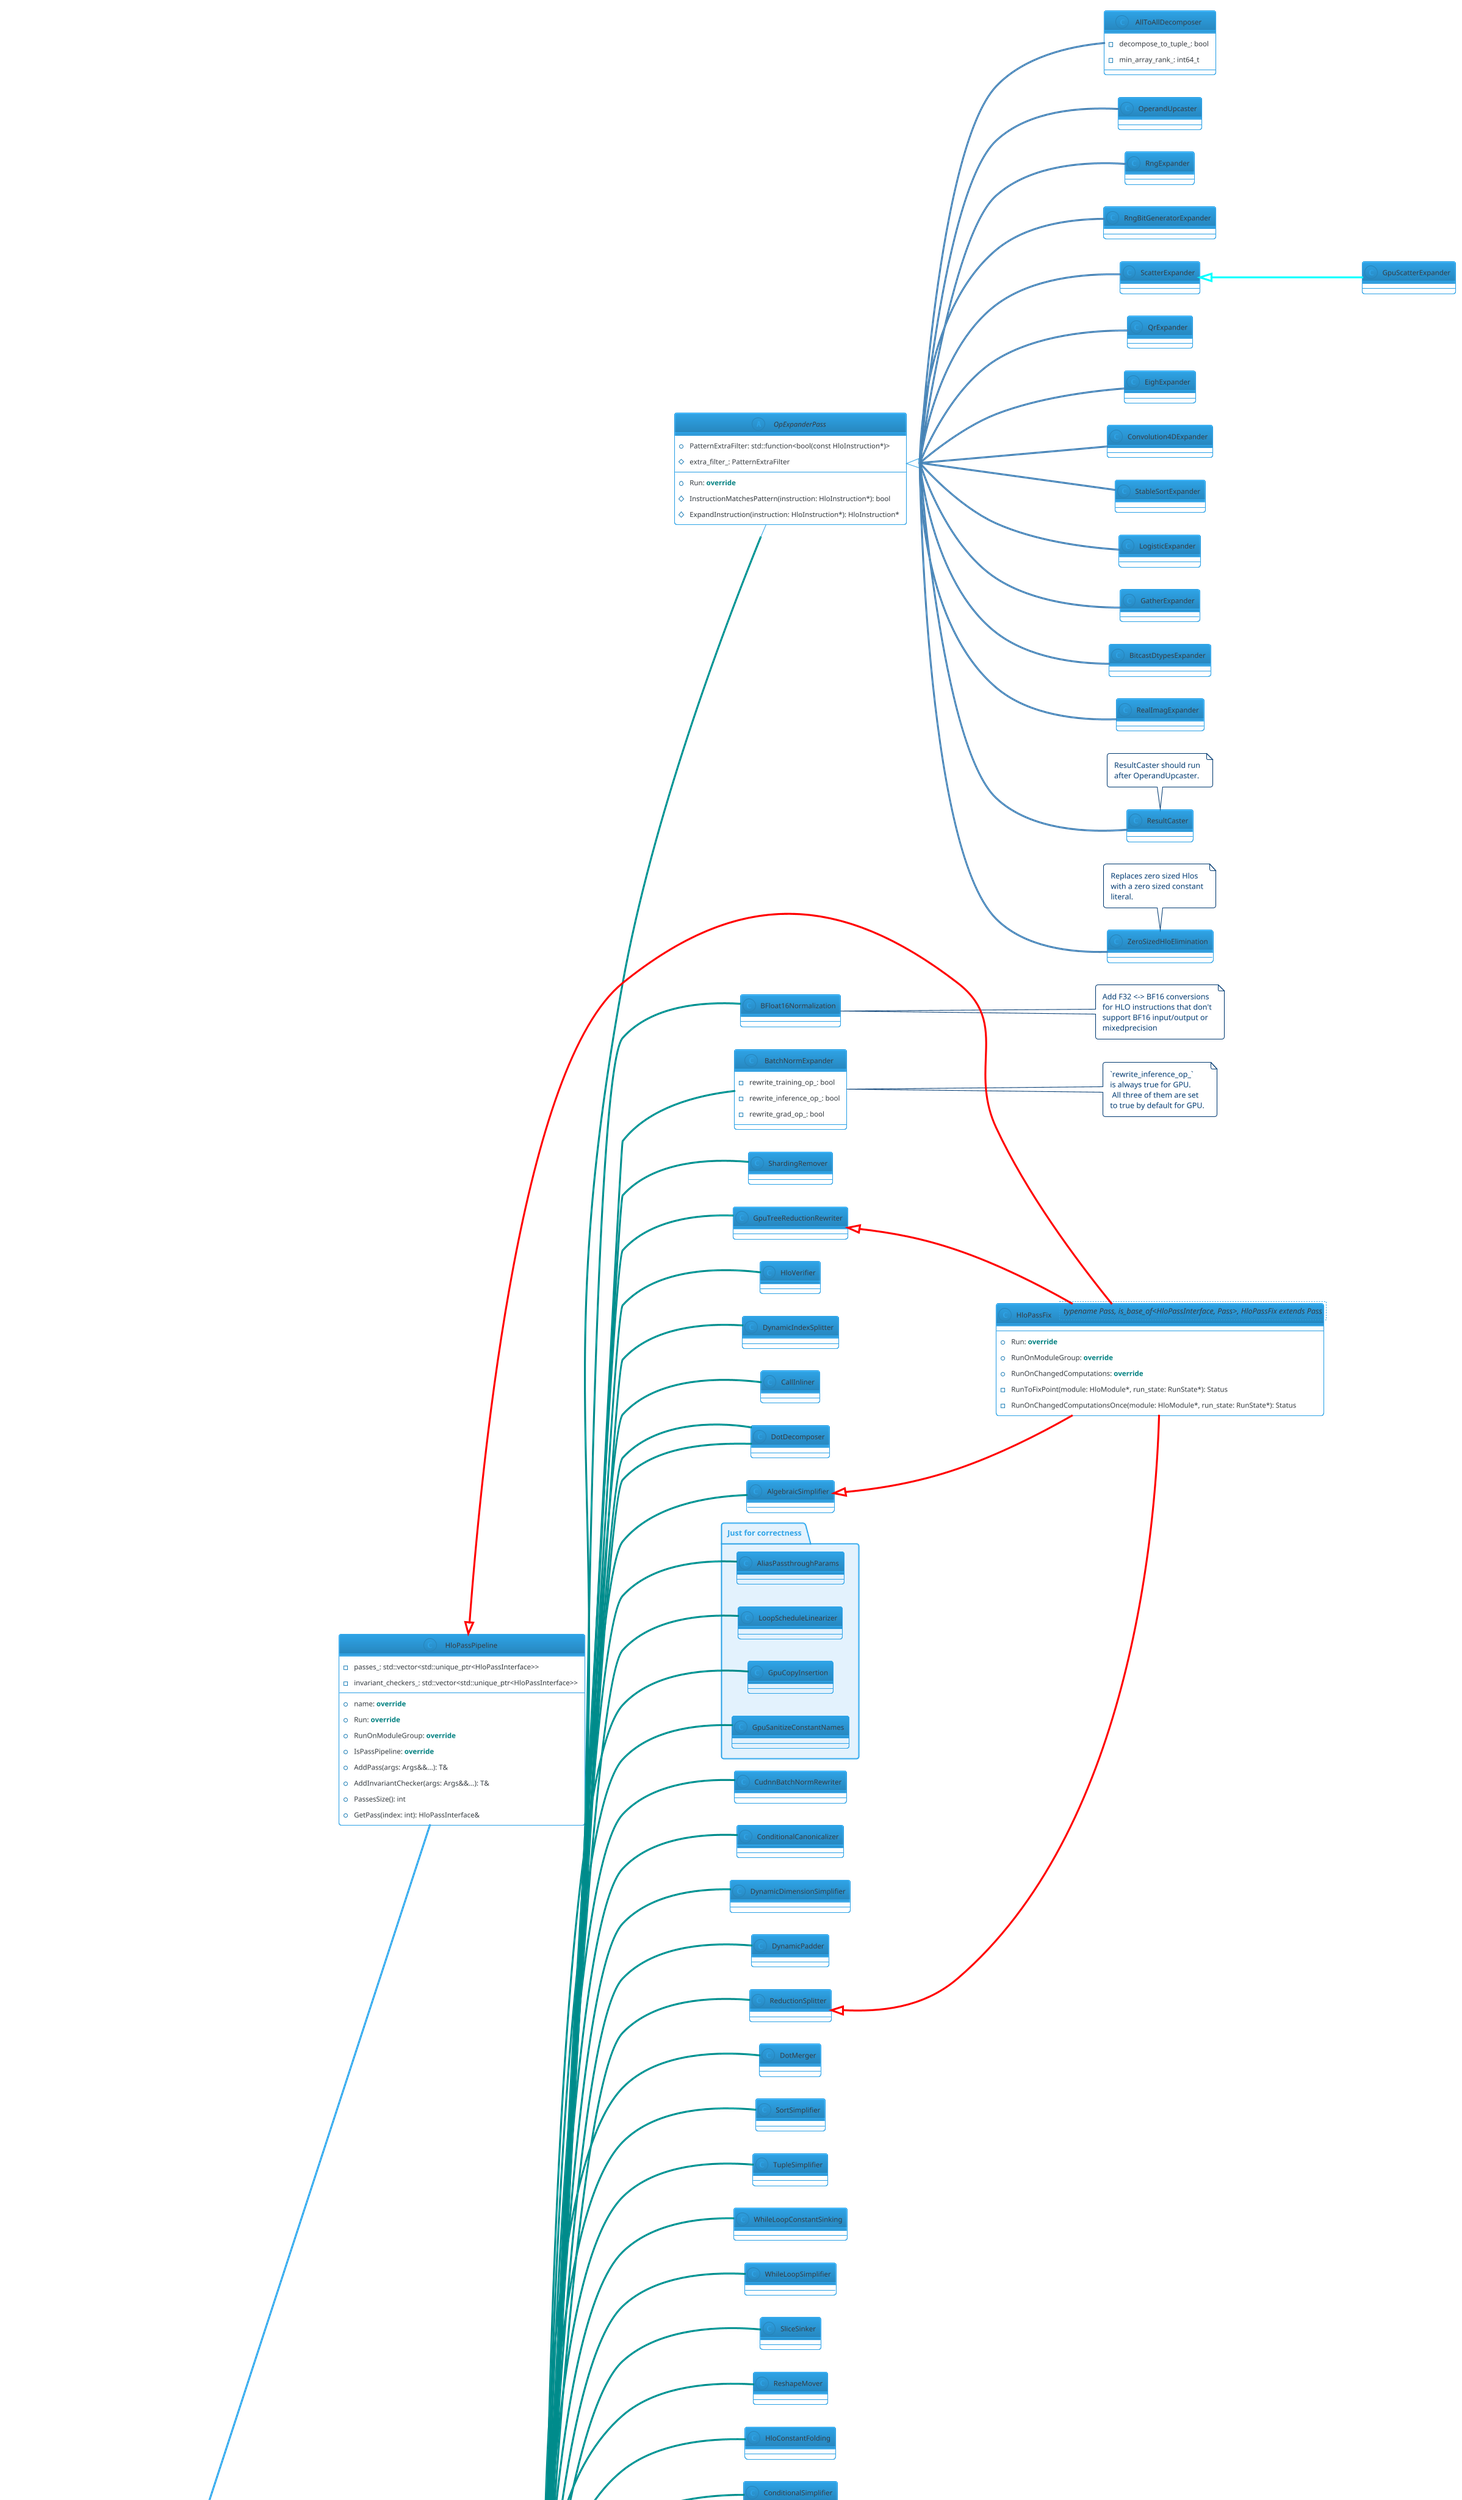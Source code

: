 ' https://plantuml.com/class-diagram
' https://crashedmind.github.io/PlantUMLHitchhikersGuide/layout/layout.html
@startuml HLO-Passes-UML
skinparam groupInheritance 6
left to right direction
'top to bottom direction
!theme cerulean-outline

' Create from the analysis of GpuCompiler::OptimizeHloModule
' https://github.com/tensorflow/tensorflow/blob/f386883f9f5995aa0f6e0988e29dd67f809271e5/tensorflow/compiler/xla/service/gpu/gpu_compiler.cc#L267
' https://github.com/tensorflow/tensorflow/blob/f386883f9f5995aa0f6e0988e29dd67f809271e5/tensorflow/compiler/xla/service/gpu/gpu_compiler.cc#L745

interface HloPassInterface {
    + {abstract} name(): absl::string_view
    + {abstract} Run(module: HloModule*): StatusOr<bool>
    + {abstract} RunOnModuleGroup(module_group: HloModuleGroup*): StatusOr<bool>
    + {method} RunOnChangedComputations(module: HloModule*, run_state: RunState*): Status
    + {method} IsPassPipeline(): bool
}

abstract class HloModulePass {
    + {method} RunOnModuleGroup: <b><color:#008080>override</color></b>
    + {method} UpdateLayout(shape: Shape*): void
}

abstract class HloModuleGroupPass {
    + {method} Run: <b><color:#008080>override</color></b> (<color:red>prohibit</color>)
}
' note left of HloModuleGroupPass::Run
' Calling the <b>Run</b> method will return an error:
' Module group pass cannot be run on a module.
' end note

abstract class OpExpanderPass {
    + {field} PatternExtraFilter: std::function<bool(const HloInstruction*)>
    # {field} extra_filter_: PatternExtraFilter
    + {method} Run: <b><color:#008080>override</color></b>
    # {method} InstructionMatchesPattern(instruction: HloInstruction*): bool
    # {method} ExpandInstruction(instruction: HloInstruction*): HloInstruction*
}

class HloPassFix<typename Pass, is_base_of<HloPassInterface, Pass>, HloPassFix extends Pass> {
    + {method} Run: <b><color:#008080>override</color></b>
    + {method} RunOnModuleGroup: <b><color:#008080>override</color></b>
    + {method} RunOnChangedComputations: <b><color:#008080>override</color></b>
    - {method} RunToFixPoint(module: HloModule*, run_state: RunState*): Status
    - {method} RunOnChangedComputationsOnce(module: HloModule*, run_state: RunState*): Status
}

class HloPassPipeline {
    - {field} passes_: std::vector<std::unique_ptr<HloPassInterface>>
    - {field} invariant_checkers_: std::vector<std::unique_ptr<HloPassInterface>>
    + {method} name: <b><color:#008080>override</color></b>
    + {method} Run: <b><color:#008080>override</color></b>
    + {method} RunOnModuleGroup: <b><color:#008080>override</color></b>
    + {method} IsPassPipeline: <b><color:#008080>override</color></b>
    + {method} AddPass(args: Args&&...): T&
    + {method} AddInvariantChecker(args: Args&&...): T&
    + {method} PassesSize(): int
    + {method} GetPass(index: int): HloPassInterface&
}

' GpuCompiler::OptimizeHloModule
class HloVerifier

' optimization pipeline
class AllToAllDecomposer{
    - decompose_to_tuple_: bool
    - min_array_rank_: int64_t
}
class OperandUpcaster
class ResultCaster
note top of ResultCaster
ResultCaster should run
after OperandUpcaster.
end note

class RngExpander
class RngBitGeneratorExpander
class ZeroSizedHloElimination
note top of ZeroSizedHloElimination: Replaces zero sized Hlos\nwith a zero sized constant\nliteral.
class GpuScatterExpander
class ScatterExpander
class QrExpander
class EighExpander
class DynamicIndexSplitter
class CallInliner
class DotDecomposer
class Convolution4DExpander
class StableSortExpander
class BFloat16Normalization
note right of BFloat16Normalization: Add F32 <-> BF16 conversions\nfor HLO instructions that don't\nsupport BF16 input/output or\nmixedprecision
class BatchNormExpander {
    - rewrite_training_op_: bool
    - rewrite_inference_op_: bool
    - rewrite_grad_op_: bool
}
note right of BatchNormExpander: `rewrite_inference_op_`\nis always true for GPU.\n All three of them are set\nto true by default for GPU.
class CudnnBatchNormRewriter
class LogisticExpander
class ConditionalCanonicalizer
class DynamicDimensionSimplifier
class DynamicPadder
class GatherExpander
' AlgebraicSimplifier is important
class AlgebraicSimplifier
class BitcastDtypesExpander
class DotDecomposer
class DotMerger
class SortSimplifier
class TupleSimplifier
class WhileLoopConstantSinking
class WhileLoopSimplifier
class SliceSinker
class ReshapeMover
class HloConstantFolding
class ConditionalSimplifier
class RealImagExpander
class TransposeFolding
note right of TransposeFolding: Fold transpose operators\ninto Dot operators.
class HloCSE
class HloDCE
class WhileLoopTripCountAnnotator

' collective optimizations pipeline
class AllReduceFolder
class ReduceScatterCreator
class AllReduceReassociate
class AllGatherBroadcastReorder

' target-specific HLO optimization passes for convolution canonicalization
' conv canonicalization pipeline
class GpusolverRewriter
class GpuConvRewriter
class GpuConvPaddingLegalization

' layout assignment optimization passes
class FlattenCallGraph
class LayoutAssignment
class GpuLayoutAssignment

' target-specific HLO optimization passes after layout assignment
' post layout_assignment pipeline
class ReductionDegenerateDimRemover
class ReductionLayoutNormalizer
class ReductionDimensionGrouper
class ReductionSplitter
class GpuTreeReductionRewriter
' AlgebraicSimplifier
' TransposeFolding
class GemmRewriter
class GemmBroadcastFoldingRewriter
note right of GemmBroadcastFoldingRewriter: Rewrite GEMMs with broadcasted\ninputs as strided GEMMs.
class GpuConvAlgorithmPicker

' fusion optimization pipeline
class VariadicOpSplitter
note right of VariadicOpSplitter: Split variadic ops with many\nparameters into several.
' split variadic ops with many parameters into several such ops to avoid exceeding the parameter space.

' fusion is needed to learn about in detail
class InstructionFusion {
    - {field} is_expensive_: std::function<bool(const HloInstruction& instruction)>
    - {field} may_duplicate_: bool
    {field} ......
    + {method} Run: <b><color:#008080>override</color></b>
    + {method} name: <b><color:#008080>override</color></b>
    + {static} IsExpensive(instruction: const HloInstruction&): bool
    + {static} ShouldFuseInPlaceOp(producer: const HloInstruction*, consumer: const HloInstruction*): bool
    # {method} GetFusionComputations(module: HloModule*): std::vector<HloComputation*>
    # {method} ShouldFuse(consumer: HloInstruction*, operand_index: int64_t): bool
    # {method} ShouldFuseIntoMultiOutput(consumer: HloInstruction*, operand_index: int64_t): bool
    # {method} ChooseKind(producer: const HloInstruction*, consumer: const HloInstruction*): FusionKind
    # {method} FuseInstruction(fusion_instruction: HloInstruction*, producer: HloInstruction*): HloInstruction*
    # {method} Fuse(producer: HloInstruction*, consumer: HloInstruction*): HloInstruction*
    - {method} AddFusionInstruction(producer: HloInstruction*, consumer: HloInstruction*): HloInstruction*
    {method} ......
}

class GpuInstructionFusion {
    + {static} {method} IsExpensive: <b><color:#008080>override</color></b>
    + {method} ShouldFuse: <b><color:#008080>override</color></b>
    + {method} ShouldFuseIntoMultiOutput: <b><color:#008080>override</color></b>
    + {method} ChooseKind: <b><color:#008080>override</color></b>
    + {method} Run: <b><color:#008080>override</color></b>
    - {method} FuseInstruction: <b><color:#008080>override</color></b>
}
' GpuInstructionFusion: may_duplicate=false
' GpuInstructionFusion: may_duplicate=true
class FusionMerger
class GpuMultiOutputFusion

' horizontal fusion pipeline: important
class GpuHorizontalLoopFusion
class GpuHorizontalInputFusion
' FusionBitcastLift must be after InstructionFusion
class FusionBitcastLift

' post-fusion optimization pipeline
class AllGatherCombiner
class AllReduceCombiner
class ReduceScatterCombiner
' AllReduceBlueConnect&AllReduceContiguous&AsyncCollectiveCreator are optional
class AllReduceContiguous
class AllReduceBlueConnect
class AsyncCollectiveCreator
class CollectivesScheduleLinearizer

' spmd partitioner pipeline
class ShardingPropagation
class SpmdPartitioner
class GpuSpmdPartitioner
class ShardingRemover

' GpuCompiler::PrepareHloModuleForIrEmitting
' Modifies the given HLO module so that it will be accepted by IrEmitter.
' Unlike optimization passes, the passes are necessary for correctness.
' GPU ir emit prepare pipeline
package "Just for correctness" #E3F2FD {
    class AliasPassthroughParams
    class LoopScheduleLinearizer
    class GpuCopyInsertion
    class GpuSanitizeConstantNames
}

HloPassInterface <|-- HloModulePass
HloPassInterface <|-- HloModuleGroupPass
HloPassInterface <|-- HloPassPipeline

HloModulePass <|-- HloVerifier #line:DarkCyan
HloModulePass <|-- OpExpanderPass #line:DarkCyan
OpExpanderPass <|-- AllToAllDecomposer #line:SteelBlue
OpExpanderPass <|-- OperandUpcaster #line:SteelBlue
OpExpanderPass <|-- ResultCaster #line:SteelBlue
' ResultCaster <.. OperandUpcaster
OpExpanderPass <|-- RngExpander #line:SteelBlue
OpExpanderPass <|-- RngBitGeneratorExpander #line:SteelBlue
OpExpanderPass <|-- ZeroSizedHloElimination #line:SteelBlue
OpExpanderPass <|-- ScatterExpander #line:SteelBlue
ScatterExpander <|-- GpuScatterExpander #line:Cyan
OpExpanderPass <|-- QrExpander #line:SteelBlue
OpExpanderPass <|-- EighExpander #line:SteelBlue
HloModulePass <|-- DynamicIndexSplitter #line:DarkCyan
HloModulePass <|-- CallInliner #line:DarkCyan
HloModulePass <|-- DotDecomposer #line:DarkCyan
OpExpanderPass <|-- Convolution4DExpander #line:SteelBlue
OpExpanderPass <|-- StableSortExpander #line:SteelBlue
HloModulePass <|-- BFloat16Normalization #line:DarkCyan
HloModulePass <|-- BatchNormExpander #line:DarkCyan
HloModulePass <|-- CudnnBatchNormRewriter #line:DarkCyan
OpExpanderPass <|-- LogisticExpander #line:SteelBlue
HloModulePass <|-- ConditionalCanonicalizer #line:DarkCyan
HloModulePass <|-- DynamicDimensionSimplifier #line:DarkCyan
HloModulePass <|-- DynamicPadder #line:DarkCyan
HloPassPipeline <|-- HloPassFix #line:Red
AlgebraicSimplifier <|-- HloPassFix #line:Red
ReductionSplitter <|-- HloPassFix #line:Red
GpuTreeReductionRewriter <|-- HloPassFix #line:Red
OpExpanderPass <|-- GatherExpander #line:SteelBlue
HloModulePass <|-- AlgebraicSimplifier #line:DarkCyan
OpExpanderPass <|-- BitcastDtypesExpander #line:SteelBlue
HloModulePass <|-- DotDecomposer #line:DarkCyan
HloModulePass <|-- DotMerger #line:DarkCyan
HloModulePass <|-- SortSimplifier #line:DarkCyan
HloModulePass <|-- TupleSimplifier #line:DarkCyan
HloModulePass <|-- WhileLoopConstantSinking #line:DarkCyan
HloModulePass <|-- WhileLoopSimplifier #line:DarkCyan
HloModulePass <|-- SliceSinker #line:DarkCyan
HloModulePass <|-- ReshapeMover #line:DarkCyan
HloModulePass <|-- HloConstantFolding #line:DarkCyan
HloModulePass <|-- ConditionalSimplifier #line:DarkCyan
OpExpanderPass <|-- RealImagExpander #line:SteelBlue
HloModulePass <|-- TransposeFolding #line:DarkCyan
HloModulePass <|-- HloCSE #line:DarkCyan
HloModulePass <|-- HloDCE #line:DarkCyan
HloModulePass <|-- WhileLoopTripCountAnnotator #line:DarkCyan
HloModulePass <|-- AllReduceFolder #line:DarkCyan
HloModulePass <|-- ReduceScatterCreator #line:DarkCyan
HloModulePass <|-- AllReduceReassociate #line:DarkCyan
HloModulePass <|-- AllGatherBroadcastReorder #line:DarkCyan
HloModulePass <|-- GpusolverRewriter #line:DarkCyan
HloModulePass <|-- GpuConvRewriter #line:DarkCyan
HloModulePass <|-- GpuConvPaddingLegalization #line:DarkCyan
HloModulePass <|-- FlattenCallGraph #line:DarkCyan
HloModulePass <|-- LayoutAssignment #line:DarkCyan
LayoutAssignment <|-- GpuLayoutAssignment #line:DarkTurquoise
HloModulePass <|-- ReductionDegenerateDimRemover #line:DarkCyan
HloModulePass <|-- ReductionLayoutNormalizer #line:DarkCyan
HloModulePass <|-- ReductionDimensionGrouper #line:DarkCyan
HloModulePass <|-- ReductionSplitter #line:DarkCyan
HloModulePass <|-- GpuTreeReductionRewriter #line:DarkCyan
HloModulePass <|-- GemmRewriter #line:DarkCyan
HloModulePass <|-- GemmBroadcastFoldingRewriter #line:DarkCyan
HloModulePass <|-- GpuConvAlgorithmPicker #line:DarkCyan
HloModulePass <|-- VariadicOpSplitter #line:DarkCyan
HloModulePass <|-- InstructionFusion #line:DarkCyan
InstructionFusion <|-- GpuInstructionFusion #line:c77182
HloModulePass <|-- FusionMerger #line:DarkCyan
HloModulePass <|-- GpuMultiOutputFusion #line:DarkCyan
HloModulePass <|-- GpuHorizontalLoopFusion #line:DarkCyan
HloModulePass <|-- GpuHorizontalInputFusion #line:DarkCyan
HloModulePass <|-- FusionBitcastLift #line:DarkCyan
HloModulePass <|-- AllGatherCombiner #line:DarkCyan
HloModulePass <|-- AllReduceCombiner #line:DarkCyan
HloModulePass <|-- ReduceScatterCombiner #line:DarkCyan
HloModulePass <|-- AllReduceContiguous #line:DarkCyan
HloModulePass <|-- AllReduceBlueConnect #line:DarkCyan
HloModulePass <|-- AsyncCollectiveCreator #line:DarkCyan
HloModulePass <|-- CollectivesScheduleLinearizer #line:DarkCyan
HloModulePass <|-- ShardingPropagation #line:DarkCyan
HloModulePass <|-- SpmdPartitioner #line:DarkCyan
SpmdPartitioner <|-- GpuSpmdPartitioner #line:7fe994
HloModulePass <|-- ShardingRemover #line:DarkCyan

HloModulePass <|-- AliasPassthroughParams #line:DarkCyan
HloModulePass <|-- LoopScheduleLinearizer #line:DarkCyan
HloModulePass <|-- GpuCopyInsertion #line:DarkCyan
HloModulePass <|-- GpuSanitizeConstantNames #line:DarkCyan

@enduml